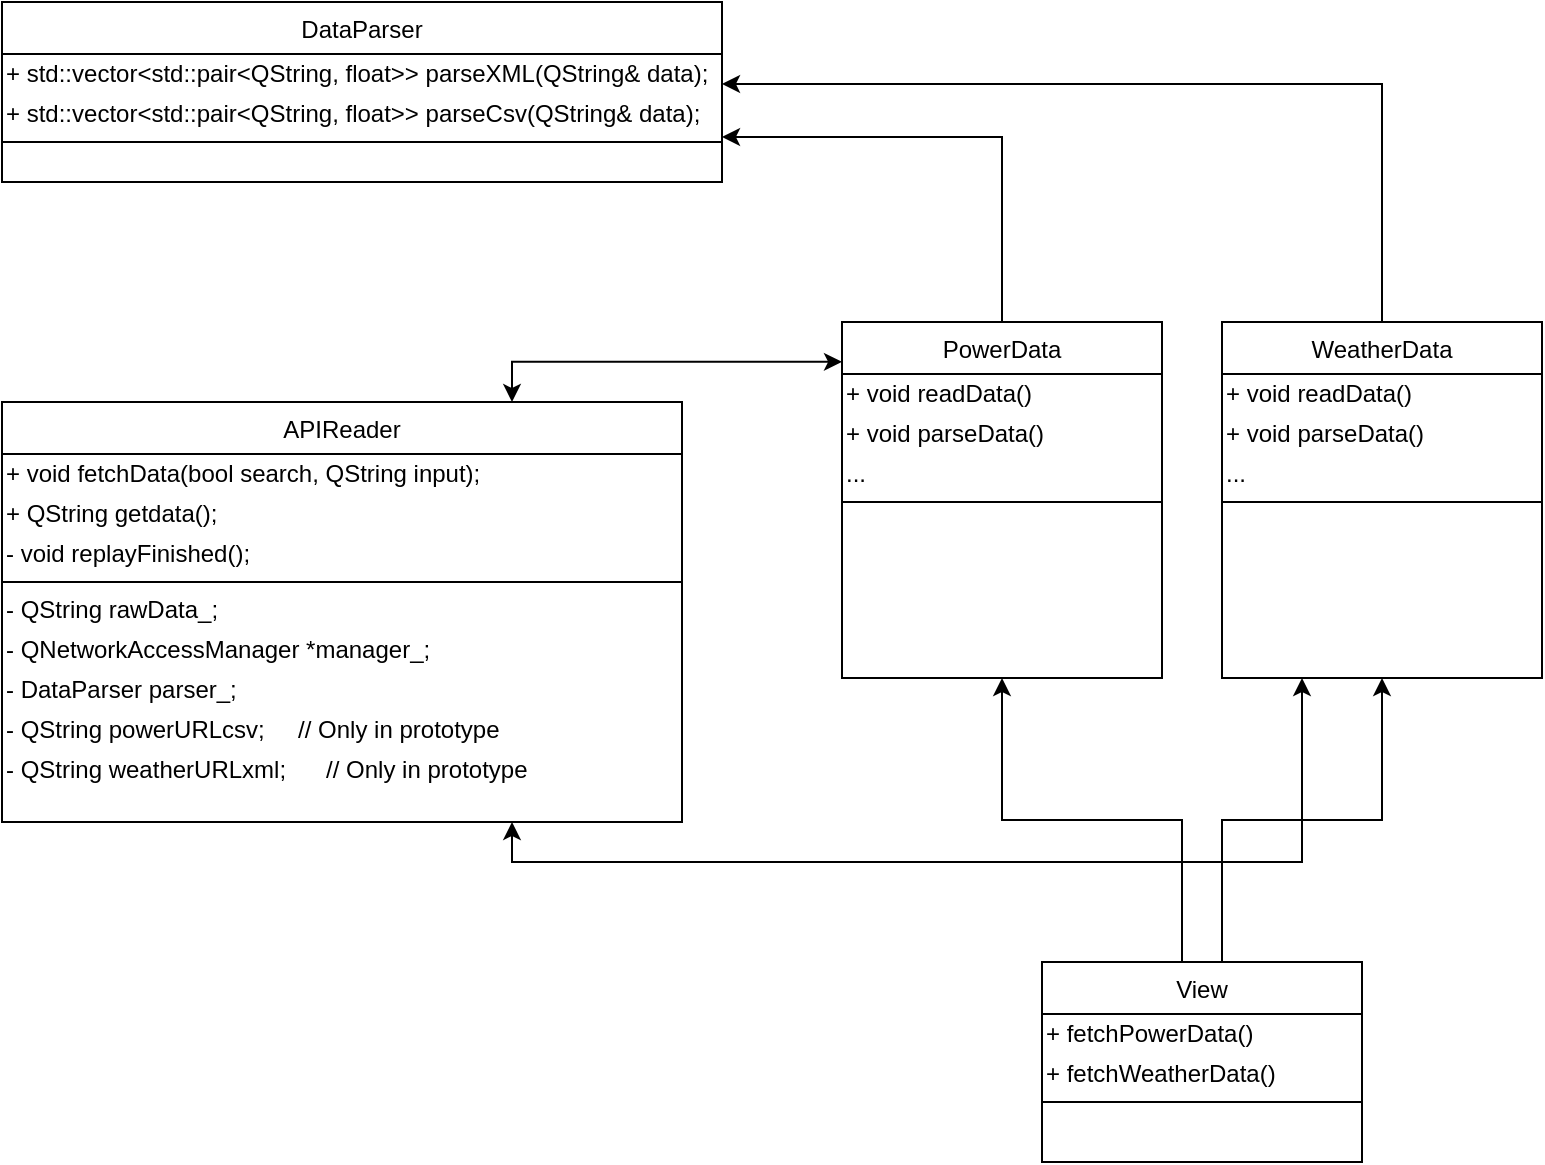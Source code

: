 <mxfile version="14.4.2" type="device" pages="2"><diagram id="C5RBs43oDa-KdzZeNtuy" name="Page-1"><mxGraphModel dx="1630" dy="1739" grid="1" gridSize="10" guides="1" tooltips="1" connect="1" arrows="1" fold="1" page="1" pageScale="1" pageWidth="827" pageHeight="1169" math="0" shadow="0"><root><mxCell id="WIyWlLk6GJQsqaUBKTNV-0"/><mxCell id="WIyWlLk6GJQsqaUBKTNV-1" parent="WIyWlLk6GJQsqaUBKTNV-0"/><mxCell id="VWInW5Od2ptKM86JmWAv-12" style="edgeStyle=orthogonalEdgeStyle;rounded=0;orthogonalLoop=1;jettySize=auto;html=1;exitX=0.5;exitY=0;exitDx=0;exitDy=0;entryX=0.5;entryY=1;entryDx=0;entryDy=0;startArrow=none;startFill=0;" edge="1" parent="WIyWlLk6GJQsqaUBKTNV-1" source="zkfFHV4jXpPFQw0GAbJ--6" target="zkfFHV4jXpPFQw0GAbJ--17"><mxGeometry relative="1" as="geometry"><Array as="points"><mxPoint x="280" y="360"/><mxPoint x="280" y="289"/><mxPoint x="190" y="289"/></Array></mxGeometry></mxCell><mxCell id="VWInW5Od2ptKM86JmWAv-13" style="edgeStyle=orthogonalEdgeStyle;rounded=0;orthogonalLoop=1;jettySize=auto;html=1;exitX=0.75;exitY=0;exitDx=0;exitDy=0;entryX=0.5;entryY=1;entryDx=0;entryDy=0;startArrow=none;startFill=0;" edge="1" parent="WIyWlLk6GJQsqaUBKTNV-1" source="zkfFHV4jXpPFQw0GAbJ--6" target="ntN0UPVF1_z0vtRti_CH-11"><mxGeometry relative="1" as="geometry"><Array as="points"><mxPoint x="300" y="360"/><mxPoint x="300" y="289"/><mxPoint x="380" y="289"/></Array></mxGeometry></mxCell><mxCell id="zkfFHV4jXpPFQw0GAbJ--6" value="View" style="swimlane;fontStyle=0;align=center;verticalAlign=top;childLayout=stackLayout;horizontal=1;startSize=26;horizontalStack=0;resizeParent=1;resizeLast=0;collapsible=1;marginBottom=0;rounded=0;shadow=0;strokeWidth=1;" parent="WIyWlLk6GJQsqaUBKTNV-1" vertex="1"><mxGeometry x="210" y="360" width="160" height="100" as="geometry"><mxRectangle x="130" y="380" width="160" height="26" as="alternateBounds"/></mxGeometry></mxCell><mxCell id="ntN0UPVF1_z0vtRti_CH-18" value="+ fetchPowerData()" style="text;html=1;strokeColor=none;fillColor=none;align=left;verticalAlign=middle;whiteSpace=wrap;rounded=0;" parent="zkfFHV4jXpPFQw0GAbJ--6" vertex="1"><mxGeometry y="26" width="160" height="20" as="geometry"/></mxCell><mxCell id="ntN0UPVF1_z0vtRti_CH-17" value="+ fetchWeatherData()" style="text;html=1;strokeColor=none;fillColor=none;align=left;verticalAlign=middle;whiteSpace=wrap;rounded=0;" parent="zkfFHV4jXpPFQw0GAbJ--6" vertex="1"><mxGeometry y="46" width="160" height="20" as="geometry"/></mxCell><mxCell id="zkfFHV4jXpPFQw0GAbJ--9" value="" style="line;html=1;strokeWidth=1;align=left;verticalAlign=middle;spacingTop=-1;spacingLeft=3;spacingRight=3;rotatable=0;labelPosition=right;points=[];portConstraint=eastwest;" parent="zkfFHV4jXpPFQw0GAbJ--6" vertex="1"><mxGeometry y="66" width="160" height="8" as="geometry"/></mxCell><mxCell id="VWInW5Od2ptKM86JmWAv-10" style="edgeStyle=orthogonalEdgeStyle;rounded=0;orthogonalLoop=1;jettySize=auto;html=1;exitX=0.5;exitY=0;exitDx=0;exitDy=0;entryX=1;entryY=0.75;entryDx=0;entryDy=0;startArrow=none;startFill=0;" edge="1" parent="WIyWlLk6GJQsqaUBKTNV-1" source="zkfFHV4jXpPFQw0GAbJ--17" target="aZsg3YXwZDo-H7-aSzv8-11"><mxGeometry relative="1" as="geometry"/></mxCell><mxCell id="zkfFHV4jXpPFQw0GAbJ--17" value="PowerData" style="swimlane;fontStyle=0;align=center;verticalAlign=top;childLayout=stackLayout;horizontal=1;startSize=26;horizontalStack=0;resizeParent=1;resizeLast=0;collapsible=1;marginBottom=0;rounded=0;shadow=0;strokeWidth=1;" parent="WIyWlLk6GJQsqaUBKTNV-1" vertex="1"><mxGeometry x="110" y="40" width="160" height="178" as="geometry"><mxRectangle x="320" y="42" width="160" height="26" as="alternateBounds"/></mxGeometry></mxCell><mxCell id="ntN0UPVF1_z0vtRti_CH-6" value="+ void readData()" style="text;html=1;strokeColor=none;fillColor=none;align=left;verticalAlign=middle;whiteSpace=wrap;rounded=0;" parent="zkfFHV4jXpPFQw0GAbJ--17" vertex="1"><mxGeometry y="26" width="160" height="20" as="geometry"/></mxCell><mxCell id="ntN0UPVF1_z0vtRti_CH-59" value="+ void parseData()" style="text;html=1;strokeColor=none;fillColor=none;align=left;verticalAlign=middle;whiteSpace=wrap;rounded=0;" parent="zkfFHV4jXpPFQw0GAbJ--17" vertex="1"><mxGeometry y="46" width="160" height="20" as="geometry"/></mxCell><mxCell id="VWInW5Od2ptKM86JmWAv-1" value="..." style="text;html=1;strokeColor=none;fillColor=none;align=left;verticalAlign=middle;whiteSpace=wrap;rounded=0;" vertex="1" parent="zkfFHV4jXpPFQw0GAbJ--17"><mxGeometry y="66" width="160" height="20" as="geometry"/></mxCell><mxCell id="zkfFHV4jXpPFQw0GAbJ--23" value="" style="line;html=1;strokeWidth=1;align=left;verticalAlign=middle;spacingTop=-1;spacingLeft=3;spacingRight=3;rotatable=0;labelPosition=right;points=[];portConstraint=eastwest;" parent="zkfFHV4jXpPFQw0GAbJ--17" vertex="1"><mxGeometry y="86" width="160" height="8" as="geometry"/></mxCell><mxCell id="VWInW5Od2ptKM86JmWAv-11" style="edgeStyle=orthogonalEdgeStyle;rounded=0;orthogonalLoop=1;jettySize=auto;html=1;exitX=0.5;exitY=0;exitDx=0;exitDy=0;entryX=1;entryY=0.75;entryDx=0;entryDy=0;startArrow=none;startFill=0;" edge="1" parent="WIyWlLk6GJQsqaUBKTNV-1" source="ntN0UPVF1_z0vtRti_CH-11" target="aZsg3YXwZDo-H7-aSzv8-13"><mxGeometry relative="1" as="geometry"/></mxCell><mxCell id="ntN0UPVF1_z0vtRti_CH-11" value="WeatherData" style="swimlane;fontStyle=0;align=center;verticalAlign=top;childLayout=stackLayout;horizontal=1;startSize=26;horizontalStack=0;resizeParent=1;resizeLast=0;collapsible=1;marginBottom=0;rounded=0;shadow=0;strokeWidth=1;" parent="WIyWlLk6GJQsqaUBKTNV-1" vertex="1"><mxGeometry x="300" y="40" width="160" height="178" as="geometry"><mxRectangle x="320" y="42" width="160" height="26" as="alternateBounds"/></mxGeometry></mxCell><mxCell id="VWInW5Od2ptKM86JmWAv-2" value="+ void readData()" style="text;html=1;strokeColor=none;fillColor=none;align=left;verticalAlign=middle;whiteSpace=wrap;rounded=0;" vertex="1" parent="ntN0UPVF1_z0vtRti_CH-11"><mxGeometry y="26" width="160" height="20" as="geometry"/></mxCell><mxCell id="VWInW5Od2ptKM86JmWAv-3" value="+ void parseData()" style="text;html=1;strokeColor=none;fillColor=none;align=left;verticalAlign=middle;whiteSpace=wrap;rounded=0;" vertex="1" parent="ntN0UPVF1_z0vtRti_CH-11"><mxGeometry y="46" width="160" height="20" as="geometry"/></mxCell><mxCell id="ntN0UPVF1_z0vtRti_CH-60" value="..." style="text;html=1;strokeColor=none;fillColor=none;align=left;verticalAlign=middle;whiteSpace=wrap;rounded=0;" parent="ntN0UPVF1_z0vtRti_CH-11" vertex="1"><mxGeometry y="66" width="160" height="20" as="geometry"/></mxCell><mxCell id="ntN0UPVF1_z0vtRti_CH-13" value="" style="line;html=1;strokeWidth=1;align=left;verticalAlign=middle;spacingTop=-1;spacingLeft=3;spacingRight=3;rotatable=0;labelPosition=right;points=[];portConstraint=eastwest;" parent="ntN0UPVF1_z0vtRti_CH-11" vertex="1"><mxGeometry y="86" width="160" height="8" as="geometry"/></mxCell><mxCell id="VWInW5Od2ptKM86JmWAv-8" style="edgeStyle=orthogonalEdgeStyle;rounded=0;orthogonalLoop=1;jettySize=auto;html=1;exitX=0.75;exitY=1;exitDx=0;exitDy=0;entryX=0.25;entryY=1;entryDx=0;entryDy=0;startArrow=classic;startFill=1;" edge="1" parent="WIyWlLk6GJQsqaUBKTNV-1" source="ntN0UPVF1_z0vtRti_CH-30" target="ntN0UPVF1_z0vtRti_CH-11"><mxGeometry relative="1" as="geometry"/></mxCell><mxCell id="VWInW5Od2ptKM86JmWAv-14" style="edgeStyle=orthogonalEdgeStyle;rounded=0;orthogonalLoop=1;jettySize=auto;html=1;exitX=0.75;exitY=0;exitDx=0;exitDy=0;entryX=0;entryY=0.112;entryDx=0;entryDy=0;entryPerimeter=0;startArrow=classic;startFill=1;" edge="1" parent="WIyWlLk6GJQsqaUBKTNV-1" source="ntN0UPVF1_z0vtRti_CH-30" target="zkfFHV4jXpPFQw0GAbJ--17"><mxGeometry relative="1" as="geometry"/></mxCell><mxCell id="ntN0UPVF1_z0vtRti_CH-30" value="APIReader" style="swimlane;fontStyle=0;align=center;verticalAlign=top;childLayout=stackLayout;horizontal=1;startSize=26;horizontalStack=0;resizeParent=1;resizeLast=0;collapsible=1;marginBottom=0;rounded=0;shadow=0;strokeWidth=1;" parent="WIyWlLk6GJQsqaUBKTNV-1" vertex="1"><mxGeometry x="-310" y="80" width="340" height="210" as="geometry"><mxRectangle x="230" y="140" width="160" height="26" as="alternateBounds"/></mxGeometry></mxCell><mxCell id="ntN0UPVF1_z0vtRti_CH-31" value="+ void fetchData(bool search, QString input);" style="text;html=1;strokeColor=none;fillColor=none;align=left;verticalAlign=middle;whiteSpace=wrap;rounded=0;" parent="ntN0UPVF1_z0vtRti_CH-30" vertex="1"><mxGeometry y="26" width="340" height="20" as="geometry"/></mxCell><mxCell id="aZsg3YXwZDo-H7-aSzv8-0" value="+ QString getdata();" style="text;html=1;strokeColor=none;fillColor=none;align=left;verticalAlign=middle;whiteSpace=wrap;rounded=0;" vertex="1" parent="ntN0UPVF1_z0vtRti_CH-30"><mxGeometry y="46" width="340" height="20" as="geometry"/></mxCell><mxCell id="ntN0UPVF1_z0vtRti_CH-32" value="- void replayFinished();" style="text;html=1;strokeColor=none;fillColor=none;align=left;verticalAlign=middle;whiteSpace=wrap;rounded=0;" parent="ntN0UPVF1_z0vtRti_CH-30" vertex="1"><mxGeometry y="66" width="340" height="20" as="geometry"/></mxCell><mxCell id="ntN0UPVF1_z0vtRti_CH-33" value="" style="line;html=1;strokeWidth=1;align=left;verticalAlign=middle;spacingTop=-1;spacingLeft=3;spacingRight=3;rotatable=0;labelPosition=right;points=[];portConstraint=eastwest;" parent="ntN0UPVF1_z0vtRti_CH-30" vertex="1"><mxGeometry y="86" width="340" height="8" as="geometry"/></mxCell><mxCell id="VWInW5Od2ptKM86JmWAv-0" value="- QString rawData_;" style="text;html=1;strokeColor=none;fillColor=none;align=left;verticalAlign=middle;whiteSpace=wrap;rounded=0;" vertex="1" parent="ntN0UPVF1_z0vtRti_CH-30"><mxGeometry y="94" width="340" height="20" as="geometry"/></mxCell><mxCell id="aZsg3YXwZDo-H7-aSzv8-8" value="- QNetworkAccessManager *manager_;" style="text;html=1;strokeColor=none;fillColor=none;align=left;verticalAlign=middle;whiteSpace=wrap;rounded=0;" vertex="1" parent="ntN0UPVF1_z0vtRti_CH-30"><mxGeometry y="114" width="340" height="20" as="geometry"/></mxCell><mxCell id="aZsg3YXwZDo-H7-aSzv8-4" value="- DataParser parser_;" style="text;html=1;strokeColor=none;fillColor=none;align=left;verticalAlign=middle;whiteSpace=wrap;rounded=0;" vertex="1" parent="ntN0UPVF1_z0vtRti_CH-30"><mxGeometry y="134" width="340" height="20" as="geometry"/></mxCell><mxCell id="aZsg3YXwZDo-H7-aSzv8-5" value="- QString powerURLcsv;&amp;nbsp; &amp;nbsp; &amp;nbsp;// Only in prototype" style="text;html=1;strokeColor=none;fillColor=none;align=left;verticalAlign=middle;whiteSpace=wrap;rounded=0;" vertex="1" parent="ntN0UPVF1_z0vtRti_CH-30"><mxGeometry y="154" width="340" height="20" as="geometry"/></mxCell><mxCell id="aZsg3YXwZDo-H7-aSzv8-6" value="- QString weatherURLxml;&amp;nbsp; &amp;nbsp; &amp;nbsp; // Only in prototype" style="text;html=1;strokeColor=none;fillColor=none;align=left;verticalAlign=middle;whiteSpace=wrap;rounded=0;" vertex="1" parent="ntN0UPVF1_z0vtRti_CH-30"><mxGeometry y="174" width="340" height="20" as="geometry"/></mxCell><mxCell id="aZsg3YXwZDo-H7-aSzv8-11" value="DataParser" style="swimlane;fontStyle=0;align=center;verticalAlign=top;childLayout=stackLayout;horizontal=1;startSize=26;horizontalStack=0;resizeParent=1;resizeLast=0;collapsible=1;marginBottom=0;rounded=0;shadow=0;strokeWidth=1;" vertex="1" parent="WIyWlLk6GJQsqaUBKTNV-1"><mxGeometry x="-310" y="-120" width="360" height="90" as="geometry"><mxRectangle x="230" y="140" width="160" height="26" as="alternateBounds"/></mxGeometry></mxCell><mxCell id="aZsg3YXwZDo-H7-aSzv8-13" value="+ std::vector&amp;lt;std::pair&amp;lt;QString, float&amp;gt;&amp;gt; parseXML(QString&amp;amp; data);" style="text;html=1;strokeColor=none;fillColor=none;align=left;verticalAlign=middle;whiteSpace=wrap;rounded=0;" vertex="1" parent="aZsg3YXwZDo-H7-aSzv8-11"><mxGeometry y="26" width="360" height="20" as="geometry"/></mxCell><mxCell id="aZsg3YXwZDo-H7-aSzv8-17" value="+ std::vector&amp;lt;std::pair&amp;lt;QString, float&amp;gt;&amp;gt; parseCsv(QString&amp;amp; data);" style="text;html=1;strokeColor=none;fillColor=none;align=left;verticalAlign=middle;whiteSpace=wrap;rounded=0;" vertex="1" parent="aZsg3YXwZDo-H7-aSzv8-11"><mxGeometry y="46" width="360" height="20" as="geometry"/></mxCell><mxCell id="aZsg3YXwZDo-H7-aSzv8-12" value="" style="line;html=1;strokeWidth=1;align=left;verticalAlign=middle;spacingTop=-1;spacingLeft=3;spacingRight=3;rotatable=0;labelPosition=right;points=[];portConstraint=eastwest;" vertex="1" parent="aZsg3YXwZDo-H7-aSzv8-11"><mxGeometry y="66" width="360" height="8" as="geometry"/></mxCell></root></mxGraphModel></diagram><diagram id="0FuY5rcwHm2LuEt4SQsx" name="Page-2"><mxGraphModel dx="879" dy="570" grid="1" gridSize="10" guides="1" tooltips="1" connect="1" arrows="1" fold="1" page="1" pageScale="1" pageWidth="827" pageHeight="1169" math="0" shadow="0"><root><mxCell id="08VBc0yByM3RxEDpX8gY-0"/><mxCell id="08VBc0yByM3RxEDpX8gY-1" parent="08VBc0yByM3RxEDpX8gY-0"/></root></mxGraphModel></diagram></mxfile>